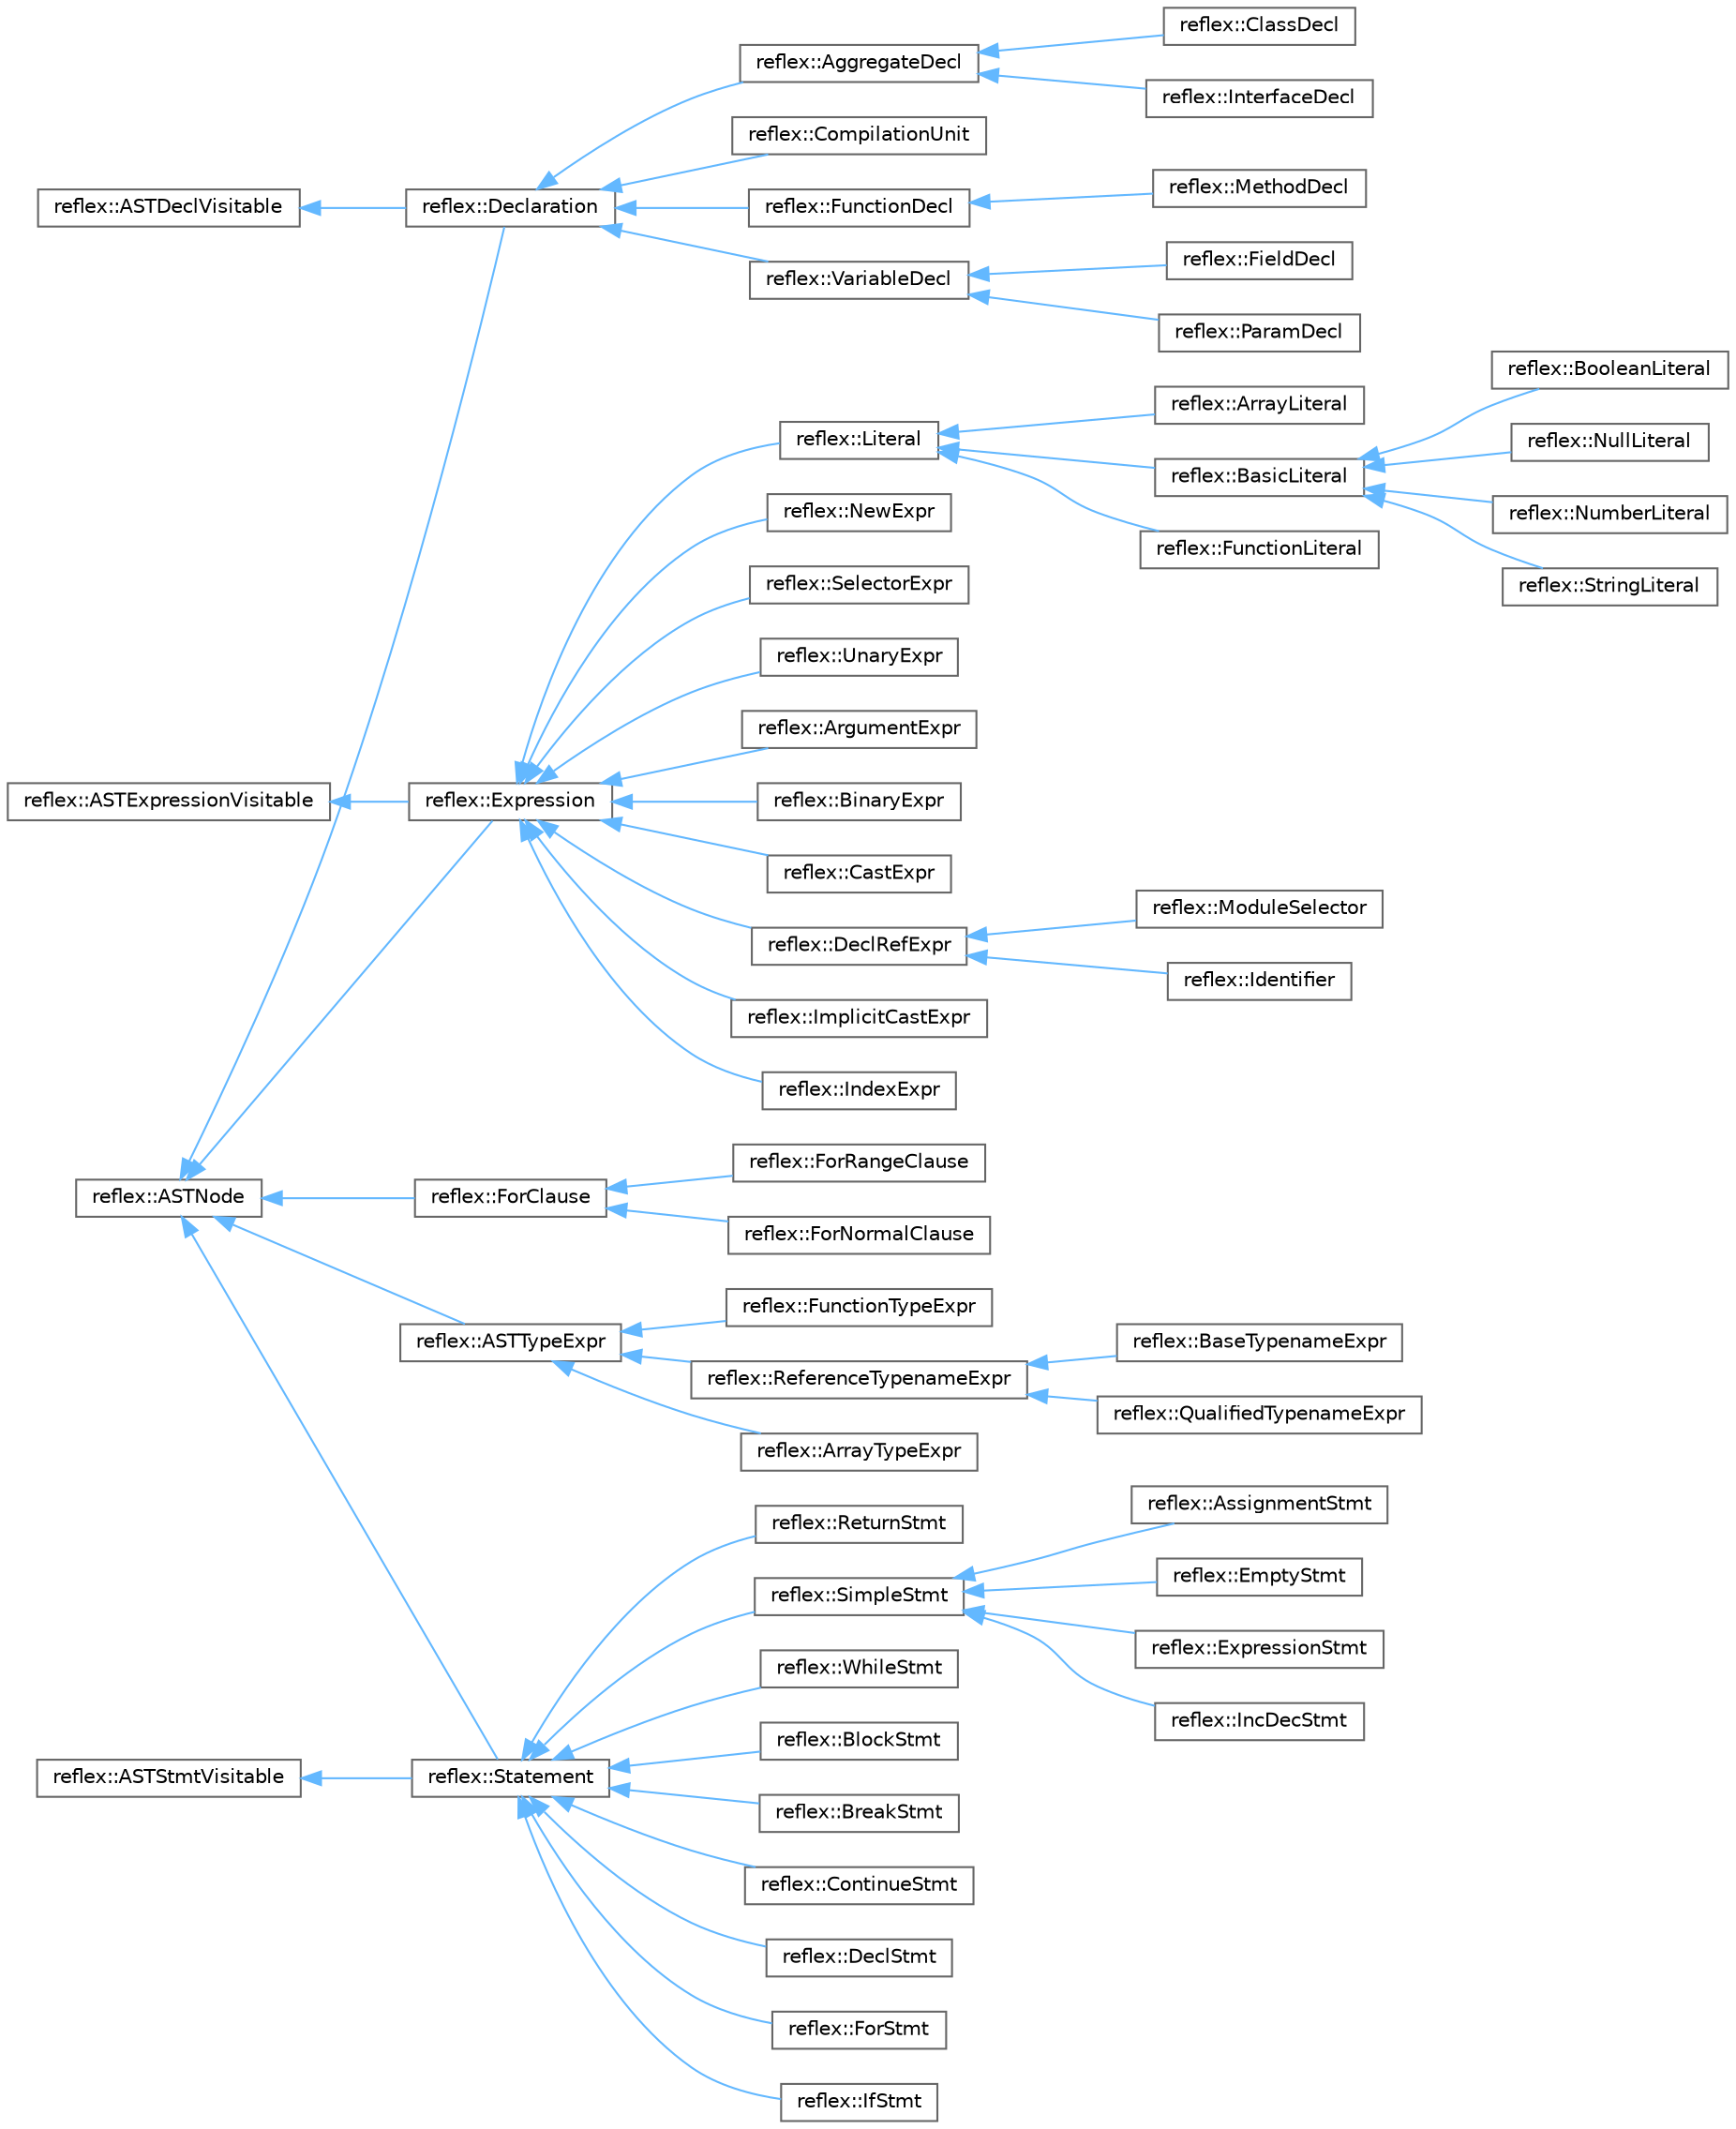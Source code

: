 digraph "Graphical Class Hierarchy"
{
 // LATEX_PDF_SIZE
  bgcolor="transparent";
  edge [fontname=Helvetica,fontsize=10,labelfontname=Helvetica,labelfontsize=10];
  node [fontname=Helvetica,fontsize=10,shape=box,height=0.2,width=0.4];
  rankdir="LR";
  Node0 [id="Node000000",label="reflex::ASTDeclVisitable",height=0.2,width=0.4,color="grey40", fillcolor="white", style="filled",URL="$classreflex_1_1ASTDeclVisitable.html",tooltip=" "];
  Node0 -> Node1 [id="edge1_Node000000_Node000001",dir="back",color="steelblue1",style="solid",tooltip=" "];
  Node1 [id="Node000001",label="reflex::Declaration",height=0.2,width=0.4,color="grey40", fillcolor="white", style="filled",URL="$classreflex_1_1Declaration.html",tooltip=" "];
  Node1 -> Node2 [id="edge2_Node000001_Node000002",dir="back",color="steelblue1",style="solid",tooltip=" "];
  Node2 [id="Node000002",label="reflex::AggregateDecl",height=0.2,width=0.4,color="grey40", fillcolor="white", style="filled",URL="$classreflex_1_1AggregateDecl.html",tooltip=" "];
  Node2 -> Node3 [id="edge3_Node000002_Node000003",dir="back",color="steelblue1",style="solid",tooltip=" "];
  Node3 [id="Node000003",label="reflex::ClassDecl",height=0.2,width=0.4,color="grey40", fillcolor="white", style="filled",URL="$classreflex_1_1ClassDecl.html",tooltip=" "];
  Node2 -> Node4 [id="edge4_Node000002_Node000004",dir="back",color="steelblue1",style="solid",tooltip=" "];
  Node4 [id="Node000004",label="reflex::InterfaceDecl",height=0.2,width=0.4,color="grey40", fillcolor="white", style="filled",URL="$classreflex_1_1InterfaceDecl.html",tooltip=" "];
  Node1 -> Node5 [id="edge5_Node000001_Node000005",dir="back",color="steelblue1",style="solid",tooltip=" "];
  Node5 [id="Node000005",label="reflex::CompilationUnit",height=0.2,width=0.4,color="grey40", fillcolor="white", style="filled",URL="$classreflex_1_1CompilationUnit.html",tooltip=" "];
  Node1 -> Node6 [id="edge6_Node000001_Node000006",dir="back",color="steelblue1",style="solid",tooltip=" "];
  Node6 [id="Node000006",label="reflex::FunctionDecl",height=0.2,width=0.4,color="grey40", fillcolor="white", style="filled",URL="$classreflex_1_1FunctionDecl.html",tooltip=" "];
  Node6 -> Node7 [id="edge7_Node000006_Node000007",dir="back",color="steelblue1",style="solid",tooltip=" "];
  Node7 [id="Node000007",label="reflex::MethodDecl",height=0.2,width=0.4,color="grey40", fillcolor="white", style="filled",URL="$classreflex_1_1MethodDecl.html",tooltip=" "];
  Node1 -> Node8 [id="edge8_Node000001_Node000008",dir="back",color="steelblue1",style="solid",tooltip=" "];
  Node8 [id="Node000008",label="reflex::VariableDecl",height=0.2,width=0.4,color="grey40", fillcolor="white", style="filled",URL="$classreflex_1_1VariableDecl.html",tooltip=" "];
  Node8 -> Node9 [id="edge9_Node000008_Node000009",dir="back",color="steelblue1",style="solid",tooltip=" "];
  Node9 [id="Node000009",label="reflex::FieldDecl",height=0.2,width=0.4,color="grey40", fillcolor="white", style="filled",URL="$classreflex_1_1FieldDecl.html",tooltip=" "];
  Node8 -> Node10 [id="edge10_Node000008_Node000010",dir="back",color="steelblue1",style="solid",tooltip=" "];
  Node10 [id="Node000010",label="reflex::ParamDecl",height=0.2,width=0.4,color="grey40", fillcolor="white", style="filled",URL="$classreflex_1_1ParamDecl.html",tooltip=" "];
  Node38 [id="Node000038",label="reflex::ASTExpressionVisitable",height=0.2,width=0.4,color="grey40", fillcolor="white", style="filled",URL="$classreflex_1_1ASTExpressionVisitable.html",tooltip=" "];
  Node38 -> Node18 [id="edge11_Node000038_Node000018",dir="back",color="steelblue1",style="solid",tooltip=" "];
  Node18 [id="Node000018",label="reflex::Expression",height=0.2,width=0.4,color="grey40", fillcolor="white", style="filled",URL="$classreflex_1_1Expression.html",tooltip=" "];
  Node18 -> Node19 [id="edge12_Node000018_Node000019",dir="back",color="steelblue1",style="solid",tooltip=" "];
  Node19 [id="Node000019",label="reflex::ArgumentExpr",height=0.2,width=0.4,color="grey40", fillcolor="white", style="filled",URL="$classreflex_1_1ArgumentExpr.html",tooltip=" "];
  Node18 -> Node20 [id="edge13_Node000018_Node000020",dir="back",color="steelblue1",style="solid",tooltip=" "];
  Node20 [id="Node000020",label="reflex::BinaryExpr",height=0.2,width=0.4,color="grey40", fillcolor="white", style="filled",URL="$classreflex_1_1BinaryExpr.html",tooltip=" "];
  Node18 -> Node21 [id="edge14_Node000018_Node000021",dir="back",color="steelblue1",style="solid",tooltip=" "];
  Node21 [id="Node000021",label="reflex::CastExpr",height=0.2,width=0.4,color="grey40", fillcolor="white", style="filled",URL="$classreflex_1_1CastExpr.html",tooltip=" "];
  Node18 -> Node22 [id="edge15_Node000018_Node000022",dir="back",color="steelblue1",style="solid",tooltip=" "];
  Node22 [id="Node000022",label="reflex::DeclRefExpr",height=0.2,width=0.4,color="grey40", fillcolor="white", style="filled",URL="$classreflex_1_1DeclRefExpr.html",tooltip=" "];
  Node22 -> Node23 [id="edge16_Node000022_Node000023",dir="back",color="steelblue1",style="solid",tooltip=" "];
  Node23 [id="Node000023",label="reflex::Identifier",height=0.2,width=0.4,color="grey40", fillcolor="white", style="filled",URL="$classreflex_1_1Identifier.html",tooltip=" "];
  Node22 -> Node24 [id="edge17_Node000022_Node000024",dir="back",color="steelblue1",style="solid",tooltip=" "];
  Node24 [id="Node000024",label="reflex::ModuleSelector",height=0.2,width=0.4,color="grey40", fillcolor="white", style="filled",URL="$classreflex_1_1ModuleSelector.html",tooltip=" "];
  Node18 -> Node25 [id="edge18_Node000018_Node000025",dir="back",color="steelblue1",style="solid",tooltip=" "];
  Node25 [id="Node000025",label="reflex::ImplicitCastExpr",height=0.2,width=0.4,color="grey40", fillcolor="white", style="filled",URL="$classreflex_1_1ImplicitCastExpr.html",tooltip=" "];
  Node18 -> Node26 [id="edge19_Node000018_Node000026",dir="back",color="steelblue1",style="solid",tooltip=" "];
  Node26 [id="Node000026",label="reflex::IndexExpr",height=0.2,width=0.4,color="grey40", fillcolor="white", style="filled",URL="$classreflex_1_1IndexExpr.html",tooltip=" "];
  Node18 -> Node27 [id="edge20_Node000018_Node000027",dir="back",color="steelblue1",style="solid",tooltip=" "];
  Node27 [id="Node000027",label="reflex::Literal",height=0.2,width=0.4,color="grey40", fillcolor="white", style="filled",URL="$classreflex_1_1Literal.html",tooltip=" "];
  Node27 -> Node28 [id="edge21_Node000027_Node000028",dir="back",color="steelblue1",style="solid",tooltip=" "];
  Node28 [id="Node000028",label="reflex::ArrayLiteral",height=0.2,width=0.4,color="grey40", fillcolor="white", style="filled",URL="$classreflex_1_1ArrayLiteral.html",tooltip=" "];
  Node27 -> Node29 [id="edge22_Node000027_Node000029",dir="back",color="steelblue1",style="solid",tooltip=" "];
  Node29 [id="Node000029",label="reflex::BasicLiteral",height=0.2,width=0.4,color="grey40", fillcolor="white", style="filled",URL="$classreflex_1_1BasicLiteral.html",tooltip=" "];
  Node29 -> Node30 [id="edge23_Node000029_Node000030",dir="back",color="steelblue1",style="solid",tooltip=" "];
  Node30 [id="Node000030",label="reflex::BooleanLiteral",height=0.2,width=0.4,color="grey40", fillcolor="white", style="filled",URL="$classreflex_1_1BooleanLiteral.html",tooltip=" "];
  Node29 -> Node31 [id="edge24_Node000029_Node000031",dir="back",color="steelblue1",style="solid",tooltip=" "];
  Node31 [id="Node000031",label="reflex::NullLiteral",height=0.2,width=0.4,color="grey40", fillcolor="white", style="filled",URL="$classreflex_1_1NullLiteral.html",tooltip=" "];
  Node29 -> Node32 [id="edge25_Node000029_Node000032",dir="back",color="steelblue1",style="solid",tooltip=" "];
  Node32 [id="Node000032",label="reflex::NumberLiteral",height=0.2,width=0.4,color="grey40", fillcolor="white", style="filled",URL="$classreflex_1_1NumberLiteral.html",tooltip=" "];
  Node29 -> Node33 [id="edge26_Node000029_Node000033",dir="back",color="steelblue1",style="solid",tooltip=" "];
  Node33 [id="Node000033",label="reflex::StringLiteral",height=0.2,width=0.4,color="grey40", fillcolor="white", style="filled",URL="$classreflex_1_1StringLiteral.html",tooltip=" "];
  Node27 -> Node34 [id="edge27_Node000027_Node000034",dir="back",color="steelblue1",style="solid",tooltip=" "];
  Node34 [id="Node000034",label="reflex::FunctionLiteral",height=0.2,width=0.4,color="grey40", fillcolor="white", style="filled",URL="$classreflex_1_1FunctionLiteral.html",tooltip=" "];
  Node18 -> Node35 [id="edge28_Node000018_Node000035",dir="back",color="steelblue1",style="solid",tooltip=" "];
  Node35 [id="Node000035",label="reflex::NewExpr",height=0.2,width=0.4,color="grey40", fillcolor="white", style="filled",URL="$classreflex_1_1NewExpr.html",tooltip=" "];
  Node18 -> Node36 [id="edge29_Node000018_Node000036",dir="back",color="steelblue1",style="solid",tooltip=" "];
  Node36 [id="Node000036",label="reflex::SelectorExpr",height=0.2,width=0.4,color="grey40", fillcolor="white", style="filled",URL="$classreflex_1_1SelectorExpr.html",tooltip=" "];
  Node18 -> Node37 [id="edge30_Node000018_Node000037",dir="back",color="steelblue1",style="solid",tooltip=" "];
  Node37 [id="Node000037",label="reflex::UnaryExpr",height=0.2,width=0.4,color="grey40", fillcolor="white", style="filled",URL="$classreflex_1_1UnaryExpr.html",tooltip=" "];
  Node11 [id="Node000011",label="reflex::ASTNode",height=0.2,width=0.4,color="grey40", fillcolor="white", style="filled",URL="$classreflex_1_1ASTNode.html",tooltip=" "];
  Node11 -> Node12 [id="edge31_Node000011_Node000012",dir="back",color="steelblue1",style="solid",tooltip=" "];
  Node12 [id="Node000012",label="reflex::ASTTypeExpr",height=0.2,width=0.4,color="grey40", fillcolor="white", style="filled",URL="$classreflex_1_1ASTTypeExpr.html",tooltip=" "];
  Node12 -> Node13 [id="edge32_Node000012_Node000013",dir="back",color="steelblue1",style="solid",tooltip=" "];
  Node13 [id="Node000013",label="reflex::ArrayTypeExpr",height=0.2,width=0.4,color="grey40", fillcolor="white", style="filled",URL="$classreflex_1_1ArrayTypeExpr.html",tooltip=" "];
  Node12 -> Node14 [id="edge33_Node000012_Node000014",dir="back",color="steelblue1",style="solid",tooltip=" "];
  Node14 [id="Node000014",label="reflex::FunctionTypeExpr",height=0.2,width=0.4,color="grey40", fillcolor="white", style="filled",URL="$classreflex_1_1FunctionTypeExpr.html",tooltip=" "];
  Node12 -> Node15 [id="edge34_Node000012_Node000015",dir="back",color="steelblue1",style="solid",tooltip=" "];
  Node15 [id="Node000015",label="reflex::ReferenceTypenameExpr",height=0.2,width=0.4,color="grey40", fillcolor="white", style="filled",URL="$classreflex_1_1ReferenceTypenameExpr.html",tooltip=" "];
  Node15 -> Node16 [id="edge35_Node000015_Node000016",dir="back",color="steelblue1",style="solid",tooltip=" "];
  Node16 [id="Node000016",label="reflex::BaseTypenameExpr",height=0.2,width=0.4,color="grey40", fillcolor="white", style="filled",URL="$classreflex_1_1BaseTypenameExpr.html",tooltip=" "];
  Node15 -> Node17 [id="edge36_Node000015_Node000017",dir="back",color="steelblue1",style="solid",tooltip=" "];
  Node17 [id="Node000017",label="reflex::QualifiedTypenameExpr",height=0.2,width=0.4,color="grey40", fillcolor="white", style="filled",URL="$classreflex_1_1QualifiedTypenameExpr.html",tooltip=" "];
  Node11 -> Node1 [id="edge37_Node000011_Node000001",dir="back",color="steelblue1",style="solid",tooltip=" "];
  Node11 -> Node18 [id="edge38_Node000011_Node000018",dir="back",color="steelblue1",style="solid",tooltip=" "];
  Node11 -> Node39 [id="edge39_Node000011_Node000039",dir="back",color="steelblue1",style="solid",tooltip=" "];
  Node39 [id="Node000039",label="reflex::ForClause",height=0.2,width=0.4,color="grey40", fillcolor="white", style="filled",URL="$classreflex_1_1ForClause.html",tooltip=" "];
  Node39 -> Node40 [id="edge40_Node000039_Node000040",dir="back",color="steelblue1",style="solid",tooltip=" "];
  Node40 [id="Node000040",label="reflex::ForNormalClause",height=0.2,width=0.4,color="grey40", fillcolor="white", style="filled",URL="$classreflex_1_1ForNormalClause.html",tooltip=" "];
  Node39 -> Node41 [id="edge41_Node000039_Node000041",dir="back",color="steelblue1",style="solid",tooltip=" "];
  Node41 [id="Node000041",label="reflex::ForRangeClause",height=0.2,width=0.4,color="grey40", fillcolor="white", style="filled",URL="$classreflex_1_1ForRangeClause.html",tooltip=" "];
  Node11 -> Node42 [id="edge42_Node000011_Node000042",dir="back",color="steelblue1",style="solid",tooltip=" "];
  Node42 [id="Node000042",label="reflex::Statement",height=0.2,width=0.4,color="grey40", fillcolor="white", style="filled",URL="$classreflex_1_1Statement.html",tooltip=" "];
  Node42 -> Node43 [id="edge43_Node000042_Node000043",dir="back",color="steelblue1",style="solid",tooltip=" "];
  Node43 [id="Node000043",label="reflex::BlockStmt",height=0.2,width=0.4,color="grey40", fillcolor="white", style="filled",URL="$classreflex_1_1BlockStmt.html",tooltip=" "];
  Node42 -> Node44 [id="edge44_Node000042_Node000044",dir="back",color="steelblue1",style="solid",tooltip=" "];
  Node44 [id="Node000044",label="reflex::BreakStmt",height=0.2,width=0.4,color="grey40", fillcolor="white", style="filled",URL="$classreflex_1_1BreakStmt.html",tooltip=" "];
  Node42 -> Node45 [id="edge45_Node000042_Node000045",dir="back",color="steelblue1",style="solid",tooltip=" "];
  Node45 [id="Node000045",label="reflex::ContinueStmt",height=0.2,width=0.4,color="grey40", fillcolor="white", style="filled",URL="$classreflex_1_1ContinueStmt.html",tooltip=" "];
  Node42 -> Node46 [id="edge46_Node000042_Node000046",dir="back",color="steelblue1",style="solid",tooltip=" "];
  Node46 [id="Node000046",label="reflex::DeclStmt",height=0.2,width=0.4,color="grey40", fillcolor="white", style="filled",URL="$classreflex_1_1DeclStmt.html",tooltip=" "];
  Node42 -> Node47 [id="edge47_Node000042_Node000047",dir="back",color="steelblue1",style="solid",tooltip=" "];
  Node47 [id="Node000047",label="reflex::ForStmt",height=0.2,width=0.4,color="grey40", fillcolor="white", style="filled",URL="$classreflex_1_1ForStmt.html",tooltip=" "];
  Node42 -> Node48 [id="edge48_Node000042_Node000048",dir="back",color="steelblue1",style="solid",tooltip=" "];
  Node48 [id="Node000048",label="reflex::IfStmt",height=0.2,width=0.4,color="grey40", fillcolor="white", style="filled",URL="$classreflex_1_1IfStmt.html",tooltip=" "];
  Node42 -> Node49 [id="edge49_Node000042_Node000049",dir="back",color="steelblue1",style="solid",tooltip=" "];
  Node49 [id="Node000049",label="reflex::ReturnStmt",height=0.2,width=0.4,color="grey40", fillcolor="white", style="filled",URL="$classreflex_1_1ReturnStmt.html",tooltip=" "];
  Node42 -> Node50 [id="edge50_Node000042_Node000050",dir="back",color="steelblue1",style="solid",tooltip=" "];
  Node50 [id="Node000050",label="reflex::SimpleStmt",height=0.2,width=0.4,color="grey40", fillcolor="white", style="filled",URL="$classreflex_1_1SimpleStmt.html",tooltip=" "];
  Node50 -> Node51 [id="edge51_Node000050_Node000051",dir="back",color="steelblue1",style="solid",tooltip=" "];
  Node51 [id="Node000051",label="reflex::AssignmentStmt",height=0.2,width=0.4,color="grey40", fillcolor="white", style="filled",URL="$classreflex_1_1AssignmentStmt.html",tooltip=" "];
  Node50 -> Node52 [id="edge52_Node000050_Node000052",dir="back",color="steelblue1",style="solid",tooltip=" "];
  Node52 [id="Node000052",label="reflex::EmptyStmt",height=0.2,width=0.4,color="grey40", fillcolor="white", style="filled",URL="$classreflex_1_1EmptyStmt.html",tooltip=" "];
  Node50 -> Node53 [id="edge53_Node000050_Node000053",dir="back",color="steelblue1",style="solid",tooltip=" "];
  Node53 [id="Node000053",label="reflex::ExpressionStmt",height=0.2,width=0.4,color="grey40", fillcolor="white", style="filled",URL="$classreflex_1_1ExpressionStmt.html",tooltip=" "];
  Node50 -> Node54 [id="edge54_Node000050_Node000054",dir="back",color="steelblue1",style="solid",tooltip=" "];
  Node54 [id="Node000054",label="reflex::IncDecStmt",height=0.2,width=0.4,color="grey40", fillcolor="white", style="filled",URL="$classreflex_1_1IncDecStmt.html",tooltip=" "];
  Node42 -> Node55 [id="edge55_Node000042_Node000055",dir="back",color="steelblue1",style="solid",tooltip=" "];
  Node55 [id="Node000055",label="reflex::WhileStmt",height=0.2,width=0.4,color="grey40", fillcolor="white", style="filled",URL="$classreflex_1_1WhileStmt.html",tooltip=" "];
  Node56 [id="Node000056",label="reflex::ASTStmtVisitable",height=0.2,width=0.4,color="grey40", fillcolor="white", style="filled",URL="$classreflex_1_1ASTStmtVisitable.html",tooltip=" "];
  Node56 -> Node42 [id="edge56_Node000056_Node000042",dir="back",color="steelblue1",style="solid",tooltip=" "];
}
